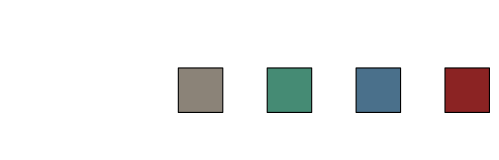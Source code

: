 <?xml version="1.0"?>
<!DOCTYPE ipe SYSTEM "ipe.dtd">
<ipe version="70005" creator="Ipe 7.1.4">
<info created="D:20141104150932" modified="D:20141104154657"/>
<preamble>\usepackage{amssymb}
\usepackage{xcolor}

\renewcommand{\square}{\blacksquare}
%\newcommand{\square}{\rule{2ex}{2ex}}</preamble>
<ipestyle name="basic">
<symbol name="arrow/arc(spx)">
<path stroke="sym-stroke" fill="sym-stroke" pen="sym-pen">
0 0 m
-1 0.333 l
-1 -0.333 l
h
</path>
</symbol>
<symbol name="arrow/farc(spx)">
<path stroke="sym-stroke" fill="white" pen="sym-pen">
0 0 m
-1 0.333 l
-1 -0.333 l
h
</path>
</symbol>
<symbol name="mark/circle(sx)" transformations="translations">
<path fill="sym-stroke">
0.6 0 0 0.6 0 0 e
0.4 0 0 0.4 0 0 e
</path>
</symbol>
<symbol name="mark/disk(sx)" transformations="translations">
<path fill="sym-stroke">
0.6 0 0 0.6 0 0 e
</path>
</symbol>
<symbol name="mark/fdisk(sfx)" transformations="translations">
<group>
<path fill="sym-fill">
0.5 0 0 0.5 0 0 e
</path>
<path fill="sym-stroke" fillrule="eofill">
0.6 0 0 0.6 0 0 e
0.4 0 0 0.4 0 0 e
</path>
</group>
</symbol>
<symbol name="mark/box(sx)" transformations="translations">
<path fill="sym-stroke" fillrule="eofill">
-0.6 -0.6 m
0.6 -0.6 l
0.6 0.6 l
-0.6 0.6 l
h
-0.4 -0.4 m
0.4 -0.4 l
0.4 0.4 l
-0.4 0.4 l
h
</path>
</symbol>
<symbol name="mark/square(sx)" transformations="translations">
<path fill="sym-stroke">
-0.6 -0.6 m
0.6 -0.6 l
0.6 0.6 l
-0.6 0.6 l
h
</path>
</symbol>
<symbol name="mark/fsquare(sfx)" transformations="translations">
<group>
<path fill="sym-fill">
-0.5 -0.5 m
0.5 -0.5 l
0.5 0.5 l
-0.5 0.5 l
h
</path>
<path fill="sym-stroke" fillrule="eofill">
-0.6 -0.6 m
0.6 -0.6 l
0.6 0.6 l
-0.6 0.6 l
h
-0.4 -0.4 m
0.4 -0.4 l
0.4 0.4 l
-0.4 0.4 l
h
</path>
</group>
</symbol>
<symbol name="mark/cross(sx)" transformations="translations">
<group>
<path fill="sym-stroke">
-0.43 -0.57 m
0.57 0.43 l
0.43 0.57 l
-0.57 -0.43 l
h
</path>
<path fill="sym-stroke">
-0.43 0.57 m
0.57 -0.43 l
0.43 -0.57 l
-0.57 0.43 l
h
</path>
</group>
</symbol>
<symbol name="arrow/fnormal(spx)">
<path stroke="sym-stroke" fill="white" pen="sym-pen">
0 0 m
-1 0.333 l
-1 -0.333 l
h
</path>
</symbol>
<symbol name="arrow/pointed(spx)">
<path stroke="sym-stroke" fill="sym-stroke" pen="sym-pen">
0 0 m
-1 0.333 l
-0.8 0 l
-1 -0.333 l
h
</path>
</symbol>
<symbol name="arrow/fpointed(spx)">
<path stroke="sym-stroke" fill="white" pen="sym-pen">
0 0 m
-1 0.333 l
-0.8 0 l
-1 -0.333 l
h
</path>
</symbol>
<symbol name="arrow/linear(spx)">
<path stroke="sym-stroke" pen="sym-pen">
-1 0.333 m
0 0 l
-1 -0.333 l
</path>
</symbol>
<symbol name="arrow/fdouble(spx)">
<path stroke="sym-stroke" fill="white" pen="sym-pen">
0 0 m
-1 0.333 l
-1 -0.333 l
h
-1 0 m
-2 0.333 l
-2 -0.333 l
h
</path>
</symbol>
<symbol name="arrow/double(spx)">
<path stroke="sym-stroke" fill="sym-stroke" pen="sym-pen">
0 0 m
-1 0.333 l
-1 -0.333 l
h
-1 0 m
-2 0.333 l
-2 -0.333 l
h
</path>
</symbol>
<pen name="heavier" value="0.8"/>
<pen name="fat" value="1.2"/>
<pen name="ultrafat" value="2"/>
<symbolsize name="large" value="5"/>
<symbolsize name="small" value="2"/>
<symbolsize name="tiny" value="1.1"/>
<arrowsize name="large" value="10"/>
<arrowsize name="small" value="5"/>
<arrowsize name="tiny" value="3"/>
<color name="red" value="1 0 0"/>
<color name="green" value="0 1 0"/>
<color name="blue" value="0 0 1"/>
<color name="yellow" value="1 1 0"/>
<color name="orange" value="1 0.647 0"/>
<color name="gold" value="1 0.843 0"/>
<color name="purple" value="0.627 0.125 0.941"/>
<color name="gray" value="0.745"/>
<color name="brown" value="0.647 0.165 0.165"/>
<color name="navy" value="0 0 0.502"/>
<color name="pink" value="1 0.753 0.796"/>
<color name="seagreen" value="0.18 0.545 0.341"/>
<color name="turquoise" value="0.251 0.878 0.816"/>
<color name="violet" value="0.933 0.51 0.933"/>
<color name="darkblue" value="0 0 0.545"/>
<color name="darkcyan" value="0 0.545 0.545"/>
<color name="darkgray" value="0.663"/>
<color name="darkgreen" value="0 0.392 0"/>
<color name="darkmagenta" value="0.545 0 0.545"/>
<color name="darkorange" value="1 0.549 0"/>
<color name="darkred" value="0.545 0 0"/>
<color name="lightblue" value="0.678 0.847 0.902"/>
<color name="lightcyan" value="0.878 1 1"/>
<color name="lightgray" value="0.827"/>
<color name="lightgreen" value="0.565 0.933 0.565"/>
<color name="lightyellow" value="1 1 0.878"/>
<dashstyle name="dashed" value="[4] 0"/>
<dashstyle name="dotted" value="[1 3] 0"/>
<dashstyle name="dash dotted" value="[4 2 1 2] 0"/>
<dashstyle name="dash dot dotted" value="[4 2 1 2 1 2] 0"/>
<textsize name="large" value="\large"/>
<textsize name="Large" value="\Large"/>
<textsize name="LARGE" value="\LARGE"/>
<textsize name="huge" value="\huge"/>
<textsize name="Huge" value="\Huge"/>
<textsize name="small" value="\small"/>
<textsize name="footnote" value="\footnotesize"/>
<textsize name="tiny" value="\tiny"/>
<textstyle name="center" begin="\begin{center}" end="\end{center}"/>
<textstyle name="itemize" begin="\begin{itemize}" end="\end{itemize}"/>
<textstyle name="item" begin="\begin{itemize}\item{}" end="\end{itemize}"/>
<gridsize name="4 pts" value="4"/>
<gridsize name="8 pts (~3 mm)" value="8"/>
<gridsize name="16 pts (~6 mm)" value="16"/>
<gridsize name="32 pts (~12 mm)" value="32"/>
<gridsize name="10 pts (~3.5 mm)" value="10"/>
<gridsize name="20 pts (~7 mm)" value="20"/>
<gridsize name="14 pts (~5 mm)" value="14"/>
<gridsize name="28 pts (~10 mm)" value="28"/>
<gridsize name="56 pts (~20 mm)" value="56"/>
<anglesize name="90 deg" value="90"/>
<anglesize name="60 deg" value="60"/>
<anglesize name="45 deg" value="45"/>
<anglesize name="30 deg" value="30"/>
<anglesize name="22.5 deg" value="22.5"/>
<tiling name="falling" angle="-60" step="4" width="1"/>
<tiling name="rising" angle="30" step="4" width="1"/>
</ipestyle>
<ipestyle name="colors">
<color name="black" value="0"/>
<color name="white" value="1"/>
<color name="red" value="1 0 0"/>
<color name="green" value="0 1 0"/>
<color name="blue" value="0 0 1"/>
<color name="yellow" value="1 1 0"/>
<color name="orange" value="1 0.647 0"/>
<color name="gold" value="1 0.843 0"/>
<color name="purple" value="0.627 0.125 0.941"/>
<color name="gray" value="0.745"/>
<color name="brown" value="0.647 0.165 0.165"/>
<color name="navy" value="0 0 0.502"/>
<color name="pink" value="1 0.753 0.796"/>
<color name="seagreen" value="0.18 0.545 0.341"/>
<color name="turquoise" value="0.251 0.878 0.816"/>
<color name="violet" value="0.933 0.51 0.933"/>
<color name="darkblue" value="0 0 0.545"/>
<color name="darkcyan" value="0 0.545 0.545"/>
<color name="darkgray" value="0.663"/>
<color name="darkgreen" value="0 0.392 0"/>
<color name="darkmagenta" value="0.545 0 0.545"/>
<color name="darkorange" value="1 0.549 0"/>
<color name="darkred" value="0.545 0 0"/>
<color name="lightblue" value="0.678 0.847 0.902"/>
<color name="lightcyan" value="0.878 1 1"/>
<color name="lightgray" value="0.827"/>
<color name="lightgreen" value="0.565 0.933 0.565"/>
<color name="lightyellow" value="1 1 0.878"/>
<color name="aliceblue" value="0.941 0.973 1"/>
<color name="antiquewhite" value="0.98 0.922 0.843"/>
<color name="antiquewhite1" value="1 0.937 0.859"/>
<color name="antiquewhite2" value="0.933 0.875 0.8"/>
<color name="antiquewhite3" value="0.804 0.753 0.69"/>
<color name="antiquewhite4" value="0.545 0.514 0.471"/>
<color name="aquamarine" value="0.498 1 0.831"/>
<color name="aquamarine1" value="0.498 1 0.831"/>
<color name="aquamarine2" value="0.463 0.933 0.776"/>
<color name="aquamarine3" value="0.4 0.804 0.667"/>
<color name="aquamarine4" value="0.271 0.545 0.455"/>
<color name="azure" value="0.941 1 1"/>
<color name="azure1" value="0.941 1 1"/>
<color name="azure2" value="0.878 0.933 0.933"/>
<color name="azure3" value="0.757 0.804 0.804"/>
<color name="azure4" value="0.514 0.545 0.545"/>
<color name="beige" value="0.961 0.961 0.863"/>
<color name="bisque" value="1 0.894 0.769"/>
<color name="bisque1" value="1 0.894 0.769"/>
<color name="bisque2" value="0.933 0.835 0.718"/>
<color name="bisque3" value="0.804 0.718 0.62"/>
<color name="bisque4" value="0.545 0.49 0.42"/>
<color name="blanchedalmond" value="1 0.922 0.804"/>
<color name="blue1" value="0 0 1"/>
<color name="blue2" value="0 0 0.933"/>
<color name="blue3" value="0 0 0.804"/>
<color name="blue4" value="0 0 0.545"/>
<color name="blueviolet" value="0.541 0.169 0.886"/>
<color name="brown1" value="1 0.251 0.251"/>
<color name="brown2" value="0.933 0.231 0.231"/>
<color name="brown3" value="0.804 0.2 0.2"/>
<color name="brown4" value="0.545 0.137 0.137"/>
<color name="burlywood" value="0.871 0.722 0.529"/>
<color name="burlywood1" value="1 0.827 0.608"/>
<color name="burlywood2" value="0.933 0.773 0.569"/>
<color name="burlywood3" value="0.804 0.667 0.49"/>
<color name="burlywood4" value="0.545 0.451 0.333"/>
<color name="cadetblue" value="0.373 0.62 0.627"/>
<color name="cadetblue1" value="0.596 0.961 1"/>
<color name="cadetblue2" value="0.557 0.898 0.933"/>
<color name="cadetblue3" value="0.478 0.773 0.804"/>
<color name="cadetblue4" value="0.325 0.525 0.545"/>
<color name="chartreuse" value="0.498 1 0"/>
<color name="chartreuse1" value="0.498 1 0"/>
<color name="chartreuse2" value="0.463 0.933 0"/>
<color name="chartreuse3" value="0.4 0.804 0"/>
<color name="chartreuse4" value="0.271 0.545 0"/>
<color name="chocolate" value="0.824 0.412 0.118"/>
<color name="chocolate1" value="1 0.498 0.141"/>
<color name="chocolate2" value="0.933 0.463 0.129"/>
<color name="chocolate3" value="0.804 0.4 0.114"/>
<color name="chocolate4" value="0.545 0.271 0.075"/>
<color name="coral" value="1 0.498 0.314"/>
<color name="coral1" value="1 0.447 0.337"/>
<color name="coral2" value="0.933 0.416 0.314"/>
<color name="coral3" value="0.804 0.357 0.271"/>
<color name="coral4" value="0.545 0.243 0.184"/>
<color name="cornflowerblue" value="0.392 0.584 0.929"/>
<color name="cornsilk" value="1 0.973 0.863"/>
<color name="cornsilk1" value="1 0.973 0.863"/>
<color name="cornsilk2" value="0.933 0.91 0.804"/>
<color name="cornsilk3" value="0.804 0.784 0.694"/>
<color name="cornsilk4" value="0.545 0.533 0.471"/>
<color name="cyan" value="0 1 1"/>
<color name="cyan1" value="0 1 1"/>
<color name="cyan2" value="0 0.933 0.933"/>
<color name="cyan3" value="0 0.804 0.804"/>
<color name="cyan4" value="0 0.545 0.545"/>
<color name="darkgoldenrod" value="0.722 0.525 0.043"/>
<color name="darkgoldenrod1" value="1 0.725 0.059"/>
<color name="darkgoldenrod2" value="0.933 0.678 0.055"/>
<color name="darkgoldenrod3" value="0.804 0.584 0.047"/>
<color name="darkgoldenrod4" value="0.545 0.396 0.031"/>
<color name="darkgrey" value="0.663"/>
<color name="darkkhaki" value="0.741 0.718 0.42"/>
<color name="darkolivegreen" value="0.333 0.42 0.184"/>
<color name="darkolivegreen1" value="0.792 1 0.439"/>
<color name="darkolivegreen2" value="0.737 0.933 0.408"/>
<color name="darkolivegreen3" value="0.635 0.804 0.353"/>
<color name="darkolivegreen4" value="0.431 0.545 0.239"/>
<color name="darkorange1" value="1 0.498 0"/>
<color name="darkorange2" value="0.933 0.463 0"/>
<color name="darkorange3" value="0.804 0.4 0"/>
<color name="darkorange4" value="0.545 0.271 0"/>
<color name="darkorchid" value="0.6 0.196 0.8"/>
<color name="darkorchid1" value="0.749 0.243 1"/>
<color name="darkorchid2" value="0.698 0.227 0.933"/>
<color name="darkorchid3" value="0.604 0.196 0.804"/>
<color name="darkorchid4" value="0.408 0.133 0.545"/>
<color name="darksalmon" value="0.914 0.588 0.478"/>
<color name="darkseagreen" value="0.561 0.737 0.561"/>
<color name="darkseagreen1" value="0.757 1 0.757"/>
<color name="darkseagreen2" value="0.706 0.933 0.706"/>
<color name="darkseagreen3" value="0.608 0.804 0.608"/>
<color name="darkseagreen4" value="0.412 0.545 0.412"/>
<color name="darkslateblue" value="0.282 0.239 0.545"/>
<color name="darkslategray" value="0.184 0.31 0.31"/>
<color name="darkslategray1" value="0.592 1 1"/>
<color name="darkslategray2" value="0.553 0.933 0.933"/>
<color name="darkslategray3" value="0.475 0.804 0.804"/>
<color name="darkslategray4" value="0.322 0.545 0.545"/>
<color name="darkslategrey" value="0.184 0.31 0.31"/>
<color name="darkturquoise" value="0 0.808 0.82"/>
<color name="darkviolet" value="0.58 0 0.827"/>
<color name="deeppink" value="1 0.078 0.576"/>
<color name="deeppink1" value="1 0.078 0.576"/>
<color name="deeppink2" value="0.933 0.071 0.537"/>
<color name="deeppink3" value="0.804 0.063 0.463"/>
<color name="deeppink4" value="0.545 0.039 0.314"/>
<color name="deepskyblue" value="0 0.749 1"/>
<color name="deepskyblue1" value="0 0.749 1"/>
<color name="deepskyblue2" value="0 0.698 0.933"/>
<color name="deepskyblue3" value="0 0.604 0.804"/>
<color name="deepskyblue4" value="0 0.408 0.545"/>
<color name="dimgray" value="0.412"/>
<color name="dimgrey" value="0.412"/>
<color name="dodgerblue" value="0.118 0.565 1"/>
<color name="dodgerblue1" value="0.118 0.565 1"/>
<color name="dodgerblue2" value="0.11 0.525 0.933"/>
<color name="dodgerblue3" value="0.094 0.455 0.804"/>
<color name="dodgerblue4" value="0.063 0.306 0.545"/>
<color name="firebrick" value="0.698 0.133 0.133"/>
<color name="firebrick1" value="1 0.188 0.188"/>
<color name="firebrick2" value="0.933 0.173 0.173"/>
<color name="firebrick3" value="0.804 0.149 0.149"/>
<color name="firebrick4" value="0.545 0.102 0.102"/>
<color name="floralwhite" value="1 0.98 0.941"/>
<color name="forestgreen" value="0.133 0.545 0.133"/>
<color name="gainsboro" value="0.863"/>
<color name="ghostwhite" value="0.973 0.973 1"/>
<color name="gold1" value="1 0.843 0"/>
<color name="gold2" value="0.933 0.788 0"/>
<color name="gold3" value="0.804 0.678 0"/>
<color name="gold4" value="0.545 0.459 0"/>
<color name="goldenrod" value="0.855 0.647 0.125"/>
<color name="goldenrod1" value="1 0.757 0.145"/>
<color name="goldenrod2" value="0.933 0.706 0.133"/>
<color name="goldenrod3" value="0.804 0.608 0.114"/>
<color name="goldenrod4" value="0.545 0.412 0.078"/>
<color name="gray0" value="0"/>
<color name="gray1" value="0.012"/>
<color name="gray10" value="0.102"/>
<color name="gray100" value="1"/>
<color name="gray11" value="0.11"/>
<color name="gray12" value="0.122"/>
<color name="gray13" value="0.129"/>
<color name="gray14" value="0.141"/>
<color name="gray15" value="0.149"/>
<color name="gray16" value="0.161"/>
<color name="gray17" value="0.169"/>
<color name="gray18" value="0.18"/>
<color name="gray19" value="0.188"/>
<color name="gray2" value="0.02"/>
<color name="gray20" value="0.2"/>
<color name="gray21" value="0.212"/>
<color name="gray22" value="0.22"/>
<color name="gray23" value="0.231"/>
<color name="gray24" value="0.239"/>
<color name="gray25" value="0.251"/>
<color name="gray26" value="0.259"/>
<color name="gray27" value="0.271"/>
<color name="gray28" value="0.278"/>
<color name="gray29" value="0.29"/>
<color name="gray3" value="0.031"/>
<color name="gray30" value="0.302"/>
<color name="gray31" value="0.31"/>
<color name="gray32" value="0.322"/>
<color name="gray33" value="0.329"/>
<color name="gray34" value="0.341"/>
<color name="gray35" value="0.349"/>
<color name="gray36" value="0.361"/>
<color name="gray37" value="0.369"/>
<color name="gray38" value="0.38"/>
<color name="gray39" value="0.388"/>
<color name="gray4" value="0.039"/>
<color name="gray40" value="0.4"/>
<color name="gray41" value="0.412"/>
<color name="gray42" value="0.42"/>
<color name="gray43" value="0.431"/>
<color name="gray44" value="0.439"/>
<color name="gray45" value="0.451"/>
<color name="gray46" value="0.459"/>
<color name="gray47" value="0.471"/>
<color name="gray48" value="0.478"/>
<color name="gray49" value="0.49"/>
<color name="gray5" value="0.051"/>
<color name="gray50" value="0.498"/>
<color name="gray51" value="0.51"/>
<color name="gray52" value="0.522"/>
<color name="gray53" value="0.529"/>
<color name="gray54" value="0.541"/>
<color name="gray55" value="0.549"/>
<color name="gray56" value="0.561"/>
<color name="gray57" value="0.569"/>
<color name="gray58" value="0.58"/>
<color name="gray59" value="0.588"/>
<color name="gray6" value="0.059"/>
<color name="gray60" value="0.6"/>
<color name="gray61" value="0.612"/>
<color name="gray62" value="0.62"/>
<color name="gray63" value="0.631"/>
<color name="gray64" value="0.639"/>
<color name="gray65" value="0.651"/>
<color name="gray66" value="0.659"/>
<color name="gray67" value="0.671"/>
<color name="gray68" value="0.678"/>
<color name="gray69" value="0.69"/>
<color name="gray7" value="0.071"/>
<color name="gray70" value="0.702"/>
<color name="gray71" value="0.71"/>
<color name="gray72" value="0.722"/>
<color name="gray73" value="0.729"/>
<color name="gray74" value="0.741"/>
<color name="gray75" value="0.749"/>
<color name="gray76" value="0.761"/>
<color name="gray77" value="0.769"/>
<color name="gray78" value="0.78"/>
<color name="gray79" value="0.788"/>
<color name="gray8" value="0.078"/>
<color name="gray80" value="0.8"/>
<color name="gray81" value="0.812"/>
<color name="gray82" value="0.82"/>
<color name="gray83" value="0.831"/>
<color name="gray84" value="0.839"/>
<color name="gray85" value="0.851"/>
<color name="gray86" value="0.859"/>
<color name="gray87" value="0.871"/>
<color name="gray88" value="0.878"/>
<color name="gray89" value="0.89"/>
<color name="gray9" value="0.09"/>
<color name="gray90" value="0.898"/>
<color name="gray91" value="0.91"/>
<color name="gray92" value="0.922"/>
<color name="gray93" value="0.929"/>
<color name="gray94" value="0.941"/>
<color name="gray95" value="0.949"/>
<color name="gray96" value="0.961"/>
<color name="gray97" value="0.969"/>
<color name="gray98" value="0.98"/>
<color name="gray99" value="0.988"/>
<color name="green1" value="0 1 0"/>
<color name="green2" value="0 0.933 0"/>
<color name="green3" value="0 0.804 0"/>
<color name="green4" value="0 0.545 0"/>
<color name="greenyellow" value="0.678 1 0.184"/>
<color name="grey" value="0.745"/>
<color name="grey0" value="0"/>
<color name="grey1" value="0.012"/>
<color name="grey10" value="0.102"/>
<color name="grey100" value="1"/>
<color name="grey11" value="0.11"/>
<color name="grey12" value="0.122"/>
<color name="grey13" value="0.129"/>
<color name="grey14" value="0.141"/>
<color name="grey15" value="0.149"/>
<color name="grey16" value="0.161"/>
<color name="grey17" value="0.169"/>
<color name="grey18" value="0.18"/>
<color name="grey19" value="0.188"/>
<color name="grey2" value="0.02"/>
<color name="grey20" value="0.2"/>
<color name="grey21" value="0.212"/>
<color name="grey22" value="0.22"/>
<color name="grey23" value="0.231"/>
<color name="grey24" value="0.239"/>
<color name="grey25" value="0.251"/>
<color name="grey26" value="0.259"/>
<color name="grey27" value="0.271"/>
<color name="grey28" value="0.278"/>
<color name="grey29" value="0.29"/>
<color name="grey3" value="0.031"/>
<color name="grey30" value="0.302"/>
<color name="grey31" value="0.31"/>
<color name="grey32" value="0.322"/>
<color name="grey33" value="0.329"/>
<color name="grey34" value="0.341"/>
<color name="grey35" value="0.349"/>
<color name="grey36" value="0.361"/>
<color name="grey37" value="0.369"/>
<color name="grey38" value="0.38"/>
<color name="grey39" value="0.388"/>
<color name="grey4" value="0.039"/>
<color name="grey40" value="0.4"/>
<color name="grey41" value="0.412"/>
<color name="grey42" value="0.42"/>
<color name="grey43" value="0.431"/>
<color name="grey44" value="0.439"/>
<color name="grey45" value="0.451"/>
<color name="grey46" value="0.459"/>
<color name="grey47" value="0.471"/>
<color name="grey48" value="0.478"/>
<color name="grey49" value="0.49"/>
<color name="grey5" value="0.051"/>
<color name="grey50" value="0.498"/>
<color name="grey51" value="0.51"/>
<color name="grey52" value="0.522"/>
<color name="grey53" value="0.529"/>
<color name="grey54" value="0.541"/>
<color name="grey55" value="0.549"/>
<color name="grey56" value="0.561"/>
<color name="grey57" value="0.569"/>
<color name="grey58" value="0.58"/>
<color name="grey59" value="0.588"/>
<color name="grey6" value="0.059"/>
<color name="grey60" value="0.6"/>
<color name="grey61" value="0.612"/>
<color name="grey62" value="0.62"/>
<color name="grey63" value="0.631"/>
<color name="grey64" value="0.639"/>
<color name="grey65" value="0.651"/>
<color name="grey66" value="0.659"/>
<color name="grey67" value="0.671"/>
<color name="grey68" value="0.678"/>
<color name="grey69" value="0.69"/>
<color name="grey7" value="0.071"/>
<color name="grey70" value="0.702"/>
<color name="grey71" value="0.71"/>
<color name="grey72" value="0.722"/>
<color name="grey73" value="0.729"/>
<color name="grey74" value="0.741"/>
<color name="grey75" value="0.749"/>
<color name="grey76" value="0.761"/>
<color name="grey77" value="0.769"/>
<color name="grey78" value="0.78"/>
<color name="grey79" value="0.788"/>
<color name="grey8" value="0.078"/>
<color name="grey80" value="0.8"/>
<color name="grey81" value="0.812"/>
<color name="grey82" value="0.82"/>
<color name="grey83" value="0.831"/>
<color name="grey84" value="0.839"/>
<color name="grey85" value="0.851"/>
<color name="grey86" value="0.859"/>
<color name="grey87" value="0.871"/>
<color name="grey88" value="0.878"/>
<color name="grey89" value="0.89"/>
<color name="grey9" value="0.09"/>
<color name="grey90" value="0.898"/>
<color name="grey91" value="0.91"/>
<color name="grey92" value="0.922"/>
<color name="grey93" value="0.929"/>
<color name="grey94" value="0.941"/>
<color name="grey95" value="0.949"/>
<color name="grey96" value="0.961"/>
<color name="grey97" value="0.969"/>
<color name="grey98" value="0.98"/>
<color name="grey99" value="0.988"/>
<color name="honeydew" value="0.941 1 0.941"/>
<color name="honeydew1" value="0.941 1 0.941"/>
<color name="honeydew2" value="0.878 0.933 0.878"/>
<color name="honeydew3" value="0.757 0.804 0.757"/>
<color name="honeydew4" value="0.514 0.545 0.514"/>
<color name="hotpink" value="1 0.412 0.706"/>
<color name="hotpink1" value="1 0.431 0.706"/>
<color name="hotpink2" value="0.933 0.416 0.655"/>
<color name="hotpink3" value="0.804 0.376 0.565"/>
<color name="hotpink4" value="0.545 0.227 0.384"/>
<color name="indianred" value="0.804 0.361 0.361"/>
<color name="indianred1" value="1 0.416 0.416"/>
<color name="indianred2" value="0.933 0.388 0.388"/>
<color name="indianred3" value="0.804 0.333 0.333"/>
<color name="indianred4" value="0.545 0.227 0.227"/>
<color name="ivory" value="1 1 0.941"/>
<color name="ivory1" value="1 1 0.941"/>
<color name="ivory2" value="0.933 0.933 0.878"/>
<color name="ivory3" value="0.804 0.804 0.757"/>
<color name="ivory4" value="0.545 0.545 0.514"/>
<color name="khaki" value="0.941 0.902 0.549"/>
<color name="khaki1" value="1 0.965 0.561"/>
<color name="khaki2" value="0.933 0.902 0.522"/>
<color name="khaki3" value="0.804 0.776 0.451"/>
<color name="khaki4" value="0.545 0.525 0.306"/>
<color name="lavender" value="0.902 0.902 0.98"/>
<color name="lavenderblush" value="1 0.941 0.961"/>
<color name="lavenderblush1" value="1 0.941 0.961"/>
<color name="lavenderblush2" value="0.933 0.878 0.898"/>
<color name="lavenderblush3" value="0.804 0.757 0.773"/>
<color name="lavenderblush4" value="0.545 0.514 0.525"/>
<color name="lawngreen" value="0.486 0.988 0"/>
<color name="lemonchiffon" value="1 0.98 0.804"/>
<color name="lemonchiffon1" value="1 0.98 0.804"/>
<color name="lemonchiffon2" value="0.933 0.914 0.749"/>
<color name="lemonchiffon3" value="0.804 0.788 0.647"/>
<color name="lemonchiffon4" value="0.545 0.537 0.439"/>
<color name="lightblue1" value="0.749 0.937 1"/>
<color name="lightblue2" value="0.698 0.875 0.933"/>
<color name="lightblue3" value="0.604 0.753 0.804"/>
<color name="lightblue4" value="0.408 0.514 0.545"/>
<color name="lightcoral" value="0.941 0.502 0.502"/>
<color name="lightcyan1" value="0.878 1 1"/>
<color name="lightcyan2" value="0.82 0.933 0.933"/>
<color name="lightcyan3" value="0.706 0.804 0.804"/>
<color name="lightcyan4" value="0.478 0.545 0.545"/>
<color name="lightgoldenrod" value="0.933 0.867 0.51"/>
<color name="lightgoldenrod1" value="1 0.925 0.545"/>
<color name="lightgoldenrod2" value="0.933 0.863 0.51"/>
<color name="lightgoldenrod3" value="0.804 0.745 0.439"/>
<color name="lightgoldenrod4" value="0.545 0.506 0.298"/>
<color name="lightgoldenrodyellow" value="0.98 0.98 0.824"/>
<color name="lightgrey" value="0.827"/>
<color name="lightpink" value="1 0.714 0.757"/>
<color name="lightpink1" value="1 0.682 0.725"/>
<color name="lightpink2" value="0.933 0.635 0.678"/>
<color name="lightpink3" value="0.804 0.549 0.584"/>
<color name="lightpink4" value="0.545 0.373 0.396"/>
<color name="lightsalmon" value="1 0.627 0.478"/>
<color name="lightsalmon1" value="1 0.627 0.478"/>
<color name="lightsalmon2" value="0.933 0.584 0.447"/>
<color name="lightsalmon3" value="0.804 0.506 0.384"/>
<color name="lightsalmon4" value="0.545 0.341 0.259"/>
<color name="lightseagreen" value="0.125 0.698 0.667"/>
<color name="lightskyblue" value="0.529 0.808 0.98"/>
<color name="lightskyblue1" value="0.69 0.886 1"/>
<color name="lightskyblue2" value="0.643 0.827 0.933"/>
<color name="lightskyblue3" value="0.553 0.714 0.804"/>
<color name="lightskyblue4" value="0.376 0.482 0.545"/>
<color name="lightslateblue" value="0.518 0.439 1"/>
<color name="lightslategray" value="0.467 0.533 0.6"/>
<color name="lightslategrey" value="0.467 0.533 0.6"/>
<color name="lightsteelblue" value="0.69 0.769 0.871"/>
<color name="lightsteelblue1" value="0.792 0.882 1"/>
<color name="lightsteelblue2" value="0.737 0.824 0.933"/>
<color name="lightsteelblue3" value="0.635 0.71 0.804"/>
<color name="lightsteelblue4" value="0.431 0.482 0.545"/>
<color name="lightyellow1" value="1 1 0.878"/>
<color name="lightyellow2" value="0.933 0.933 0.82"/>
<color name="lightyellow3" value="0.804 0.804 0.706"/>
<color name="lightyellow4" value="0.545 0.545 0.478"/>
<color name="limegreen" value="0.196 0.804 0.196"/>
<color name="linen" value="0.98 0.941 0.902"/>
<color name="magenta" value="1 0 1"/>
<color name="magenta1" value="1 0 1"/>
<color name="magenta2" value="0.933 0 0.933"/>
<color name="magenta3" value="0.804 0 0.804"/>
<color name="magenta4" value="0.545 0 0.545"/>
<color name="maroon" value="0.69 0.188 0.376"/>
<color name="maroon1" value="1 0.204 0.702"/>
<color name="maroon2" value="0.933 0.188 0.655"/>
<color name="maroon3" value="0.804 0.161 0.565"/>
<color name="maroon4" value="0.545 0.11 0.384"/>
<color name="mediumaquamarine" value="0.4 0.804 0.667"/>
<color name="mediumblue" value="0 0 0.804"/>
<color name="mediumorchid" value="0.729 0.333 0.827"/>
<color name="mediumorchid1" value="0.878 0.4 1"/>
<color name="mediumorchid2" value="0.82 0.373 0.933"/>
<color name="mediumorchid3" value="0.706 0.322 0.804"/>
<color name="mediumorchid4" value="0.478 0.216 0.545"/>
<color name="mediumpurple" value="0.576 0.439 0.859"/>
<color name="mediumpurple1" value="0.671 0.51 1"/>
<color name="mediumpurple2" value="0.624 0.475 0.933"/>
<color name="mediumpurple3" value="0.537 0.408 0.804"/>
<color name="mediumpurple4" value="0.365 0.278 0.545"/>
<color name="mediumseagreen" value="0.235 0.702 0.443"/>
<color name="mediumslateblue" value="0.482 0.408 0.933"/>
<color name="mediumspringgreen" value="0 0.98 0.604"/>
<color name="mediumturquoise" value="0.282 0.82 0.8"/>
<color name="mediumvioletred" value="0.78 0.082 0.522"/>
<color name="midnightblue" value="0.098 0.098 0.439"/>
<color name="mintcream" value="0.961 1 0.98"/>
<color name="mistyrose" value="1 0.894 0.882"/>
<color name="mistyrose1" value="1 0.894 0.882"/>
<color name="mistyrose2" value="0.933 0.835 0.824"/>
<color name="mistyrose3" value="0.804 0.718 0.71"/>
<color name="mistyrose4" value="0.545 0.49 0.482"/>
<color name="moccasin" value="1 0.894 0.71"/>
<color name="navajowhite" value="1 0.871 0.678"/>
<color name="navajowhite1" value="1 0.871 0.678"/>
<color name="navajowhite2" value="0.933 0.812 0.631"/>
<color name="navajowhite3" value="0.804 0.702 0.545"/>
<color name="navajowhite4" value="0.545 0.475 0.369"/>
<color name="navyblue" value="0 0 0.502"/>
<color name="oldlace" value="0.992 0.961 0.902"/>
<color name="olivedrab" value="0.42 0.557 0.137"/>
<color name="olivedrab1" value="0.753 1 0.243"/>
<color name="olivedrab2" value="0.702 0.933 0.227"/>
<color name="olivedrab3" value="0.604 0.804 0.196"/>
<color name="olivedrab4" value="0.412 0.545 0.133"/>
<color name="orange1" value="1 0.647 0"/>
<color name="orange2" value="0.933 0.604 0"/>
<color name="orange3" value="0.804 0.522 0"/>
<color name="orange4" value="0.545 0.353 0"/>
<color name="orangered" value="1 0.271 0"/>
<color name="orangered1" value="1 0.271 0"/>
<color name="orangered2" value="0.933 0.251 0"/>
<color name="orangered3" value="0.804 0.216 0"/>
<color name="orangered4" value="0.545 0.145 0"/>
<color name="orchid" value="0.855 0.439 0.839"/>
<color name="orchid1" value="1 0.514 0.98"/>
<color name="orchid2" value="0.933 0.478 0.914"/>
<color name="orchid3" value="0.804 0.412 0.788"/>
<color name="orchid4" value="0.545 0.278 0.537"/>
<color name="palegoldenrod" value="0.933 0.91 0.667"/>
<color name="palegreen" value="0.596 0.984 0.596"/>
<color name="palegreen1" value="0.604 1 0.604"/>
<color name="palegreen2" value="0.565 0.933 0.565"/>
<color name="palegreen3" value="0.486 0.804 0.486"/>
<color name="palegreen4" value="0.329 0.545 0.329"/>
<color name="paleturquoise" value="0.686 0.933 0.933"/>
<color name="paleturquoise1" value="0.733 1 1"/>
<color name="paleturquoise2" value="0.682 0.933 0.933"/>
<color name="paleturquoise3" value="0.588 0.804 0.804"/>
<color name="paleturquoise4" value="0.4 0.545 0.545"/>
<color name="palevioletred" value="0.859 0.439 0.576"/>
<color name="palevioletred1" value="1 0.51 0.671"/>
<color name="palevioletred2" value="0.933 0.475 0.624"/>
<color name="palevioletred3" value="0.804 0.408 0.537"/>
<color name="palevioletred4" value="0.545 0.278 0.365"/>
<color name="papayawhip" value="1 0.937 0.835"/>
<color name="peachpuff" value="1 0.855 0.725"/>
<color name="peachpuff1" value="1 0.855 0.725"/>
<color name="peachpuff2" value="0.933 0.796 0.678"/>
<color name="peachpuff3" value="0.804 0.686 0.584"/>
<color name="peachpuff4" value="0.545 0.467 0.396"/>
<color name="peru" value="0.804 0.522 0.247"/>
<color name="pink1" value="1 0.71 0.773"/>
<color name="pink2" value="0.933 0.663 0.722"/>
<color name="pink3" value="0.804 0.569 0.62"/>
<color name="pink4" value="0.545 0.388 0.424"/>
<color name="plum" value="0.867 0.627 0.867"/>
<color name="plum1" value="1 0.733 1"/>
<color name="plum2" value="0.933 0.682 0.933"/>
<color name="plum3" value="0.804 0.588 0.804"/>
<color name="plum4" value="0.545 0.4 0.545"/>
<color name="powderblue" value="0.69 0.878 0.902"/>
<color name="purple1" value="0.608 0.188 1"/>
<color name="purple2" value="0.569 0.173 0.933"/>
<color name="purple3" value="0.49 0.149 0.804"/>
<color name="purple4" value="0.333 0.102 0.545"/>
<color name="red1" value="1 0 0"/>
<color name="red2" value="0.933 0 0"/>
<color name="red3" value="0.804 0 0"/>
<color name="red4" value="0.545 0 0"/>
<color name="rosybrown" value="0.737 0.561 0.561"/>
<color name="rosybrown1" value="1 0.757 0.757"/>
<color name="rosybrown2" value="0.933 0.706 0.706"/>
<color name="rosybrown3" value="0.804 0.608 0.608"/>
<color name="rosybrown4" value="0.545 0.412 0.412"/>
<color name="royalblue" value="0.255 0.412 0.882"/>
<color name="royalblue1" value="0.282 0.463 1"/>
<color name="royalblue2" value="0.263 0.431 0.933"/>
<color name="royalblue3" value="0.227 0.373 0.804"/>
<color name="royalblue4" value="0.153 0.251 0.545"/>
<color name="saddlebrown" value="0.545 0.271 0.075"/>
<color name="salmon" value="0.98 0.502 0.447"/>
<color name="salmon1" value="1 0.549 0.412"/>
<color name="salmon2" value="0.933 0.51 0.384"/>
<color name="salmon3" value="0.804 0.439 0.329"/>
<color name="salmon4" value="0.545 0.298 0.224"/>
<color name="sandybrown" value="0.957 0.643 0.376"/>
<color name="seagreen1" value="0.329 1 0.624"/>
<color name="seagreen2" value="0.306 0.933 0.58"/>
<color name="seagreen3" value="0.263 0.804 0.502"/>
<color name="seagreen4" value="0.18 0.545 0.341"/>
<color name="seashell" value="1 0.961 0.933"/>
<color name="seashell1" value="1 0.961 0.933"/>
<color name="seashell2" value="0.933 0.898 0.871"/>
<color name="seashell3" value="0.804 0.773 0.749"/>
<color name="seashell4" value="0.545 0.525 0.51"/>
<color name="sienna" value="0.627 0.322 0.176"/>
<color name="sienna1" value="1 0.51 0.278"/>
<color name="sienna2" value="0.933 0.475 0.259"/>
<color name="sienna3" value="0.804 0.408 0.224"/>
<color name="sienna4" value="0.545 0.278 0.149"/>
<color name="skyblue" value="0.529 0.808 0.922"/>
<color name="skyblue1" value="0.529 0.808 1"/>
<color name="skyblue2" value="0.494 0.753 0.933"/>
<color name="skyblue3" value="0.424 0.651 0.804"/>
<color name="skyblue4" value="0.29 0.439 0.545"/>
<color name="slateblue" value="0.416 0.353 0.804"/>
<color name="slateblue1" value="0.514 0.435 1"/>
<color name="slateblue2" value="0.478 0.404 0.933"/>
<color name="slateblue3" value="0.412 0.349 0.804"/>
<color name="slateblue4" value="0.278 0.235 0.545"/>
<color name="slategray" value="0.439 0.502 0.565"/>
<color name="slategray1" value="0.776 0.886 1"/>
<color name="slategray2" value="0.725 0.827 0.933"/>
<color name="slategray3" value="0.624 0.714 0.804"/>
<color name="slategray4" value="0.424 0.482 0.545"/>
<color name="slategrey" value="0.439 0.502 0.565"/>
<color name="snow" value="1 0.98 0.98"/>
<color name="snow1" value="1 0.98 0.98"/>
<color name="snow2" value="0.933 0.914 0.914"/>
<color name="snow3" value="0.804 0.788 0.788"/>
<color name="snow4" value="0.545 0.537 0.537"/>
<color name="springgreen" value="0 1 0.498"/>
<color name="springgreen1" value="0 1 0.498"/>
<color name="springgreen2" value="0 0.933 0.463"/>
<color name="springgreen3" value="0 0.804 0.4"/>
<color name="springgreen4" value="0 0.545 0.271"/>
<color name="steelblue" value="0.275 0.51 0.706"/>
<color name="steelblue1" value="0.388 0.722 1"/>
<color name="steelblue2" value="0.361 0.675 0.933"/>
<color name="steelblue3" value="0.31 0.58 0.804"/>
<color name="steelblue4" value="0.212 0.392 0.545"/>
<color name="tan" value="0.824 0.706 0.549"/>
<color name="tan1" value="1 0.647 0.31"/>
<color name="tan2" value="0.933 0.604 0.286"/>
<color name="tan3" value="0.804 0.522 0.247"/>
<color name="tan4" value="0.545 0.353 0.169"/>
<color name="thistle" value="0.847 0.749 0.847"/>
<color name="thistle1" value="1 0.882 1"/>
<color name="thistle2" value="0.933 0.824 0.933"/>
<color name="thistle3" value="0.804 0.71 0.804"/>
<color name="thistle4" value="0.545 0.482 0.545"/>
<color name="tomato" value="1 0.388 0.278"/>
<color name="tomato1" value="1 0.388 0.278"/>
<color name="tomato2" value="0.933 0.361 0.259"/>
<color name="tomato3" value="0.804 0.31 0.224"/>
<color name="tomato4" value="0.545 0.212 0.149"/>
<color name="turquoise1" value="0 0.961 1"/>
<color name="turquoise2" value="0 0.898 0.933"/>
<color name="turquoise3" value="0 0.773 0.804"/>
<color name="turquoise4" value="0 0.525 0.545"/>
<color name="violetred" value="0.816 0.125 0.565"/>
<color name="violetred1" value="1 0.243 0.588"/>
<color name="violetred2" value="0.933 0.227 0.549"/>
<color name="violetred3" value="0.804 0.196 0.471"/>
<color name="violetred4" value="0.545 0.133 0.322"/>
<color name="wheat" value="0.961 0.871 0.702"/>
<color name="wheat1" value="1 0.906 0.729"/>
<color name="wheat2" value="0.933 0.847 0.682"/>
<color name="wheat3" value="0.804 0.729 0.588"/>
<color name="wheat4" value="0.545 0.494 0.4"/>
<color name="whitesmoke" value="0.961"/>
<color name="yellow1" value="1 1 0"/>
<color name="yellow2" value="0.933 0.933 0"/>
<color name="yellow3" value="0.804 0.804 0"/>
<color name="yellow4" value="0.545 0.545 0"/>
<color name="yellowgreen" value="0.604 0.804 0.196"/>
</ipestyle>
<page>
<layer name="base"/>
<layer name="push1"/>
<layer name="push2"/>
<layer name="push3"/>
<layer name="push4"/>
<layer name="pop1"/>
<layer name="pop2"/>
<layer name="pop3"/>
<layer name="pop4"/>
<layer name="top1"/>
<layer name="top2"/>
<layer name="top3"/>
<view layers="base" active="pop4"/>
<view layers="base top1" active="top1"/>
<view layers="base push1 top1" active="push1"/>
<view layers="base push2 top2" active="push2"/>
<view layers="base push2 push3" active="push3"/>
<view layers="base push2 push4 top3" active="top3"/>
<view layers="base push2 push4 pop1 pop3" active="pop1"/>
<view layers="base push2 push4 pop2 top3" active="pop2"/>
<view layers="base push2 top2" active="pop2"/>
<view layers="base push2 pop3 top2" active="pop3"/>
<view layers="base pop4 top1" active="pop4"/>
<view layers="base top1" active="pop2"/>
<path layer="base" stroke="black" fill="antiquewhite4">
128 704 m
128 688 l
144 688 l
144 704 l
h
</path>
<path stroke="black" fill="aquamarine4">
160 704 m
160 688 l
176 688 l
176 704 l
h
</path>
<path stroke="black" fill="skyblue4">
192 704 m
192 688 l
208 688 l
208 704 l
h
</path>
<path stroke="black" fill="brown4">
224 704 m
224 688 l
240 688 l
240 704 l
h
</path>
<text layer="push1" transformations="translations" pos="128 720" stroke="black" type="label" width="31.189" height="7.473" depth="2.49" valign="baseline">$\mathtt{add}({\color{salmon4}\square})$</text>
<path layer="push2" matrix="1 0 0 1 -160 0" stroke="black" fill="salmon4">
256 704 m
256 688 l
272 688 l
272 704 l
h
</path>
<text layer="pop3" transformations="translations" pos="128 720" stroke="black" type="label" width="39.131" height="7.473" depth="2.49" valign="baseline">$\mathtt{remove}()$</text>
<text layer="pop4" transformations="translations" pos="128 720" stroke="black" type="label" width="46.686" height="7.473" depth="2.49" valign="baseline">$\mathtt{pop}()\Rightarrow{\color{salmon4}\square}$</text>
<text layer="push3" transformations="translations" pos="128 720" stroke="black" type="label" width="31.189" height="7.473" depth="2.49" valign="baseline">$\mathtt{add}({\color{thistle4}\square})$</text>
<path layer="push4" matrix="1 0 0 1 -224 0" stroke="black" fill="thistle4">
288 704 m
288 688 l
304 688 l
304 704 l
h
</path>
<text layer="pop2" transformations="translations" pos="128 720" stroke="black" type="label" width="62.377" height="7.473" depth="2.49" valign="baseline">$\mathtt{remove}()\Rightarrow\color{brown4}\square$</text>
<text layer="top1" matrix="1 0 0 1 8 16" transformations="translations" pos="224 656" stroke="black" type="label" width="20.479" height="6.918" depth="0" halign="center" valign="baseline">head</text>
<text layer="top2" matrix="1 0 0 1 -120 16" transformations="translations" pos="224 656" stroke="black" type="label" width="14.391" height="6.918" depth="0" halign="center" valign="baseline">tail</text>
<text layer="top3" matrix="1 0 0 1 -152 16" transformations="translations" pos="224 656" stroke="black" type="label" width="14.391" height="6.918" depth="0" halign="center" valign="baseline">tail</text>
<text layer="top1" matrix="1 0 0 1 -88 16" transformations="translations" pos="224 656" stroke="black" type="label" width="14.391" height="6.918" depth="0" halign="center" valign="baseline">tail</text>
</page>
</ipe>
